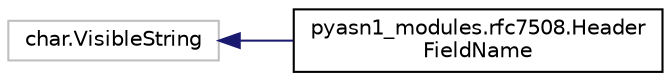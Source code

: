 digraph "Graphical Class Hierarchy"
{
 // LATEX_PDF_SIZE
  edge [fontname="Helvetica",fontsize="10",labelfontname="Helvetica",labelfontsize="10"];
  node [fontname="Helvetica",fontsize="10",shape=record];
  rankdir="LR";
  Node14668 [label="char.VisibleString",height=0.2,width=0.4,color="grey75", fillcolor="white", style="filled",tooltip=" "];
  Node14668 -> Node0 [dir="back",color="midnightblue",fontsize="10",style="solid",fontname="Helvetica"];
  Node0 [label="pyasn1_modules.rfc7508.Header\lFieldName",height=0.2,width=0.4,color="black", fillcolor="white", style="filled",URL="$classpyasn1__modules_1_1rfc7508_1_1HeaderFieldName.html",tooltip=" "];
}
